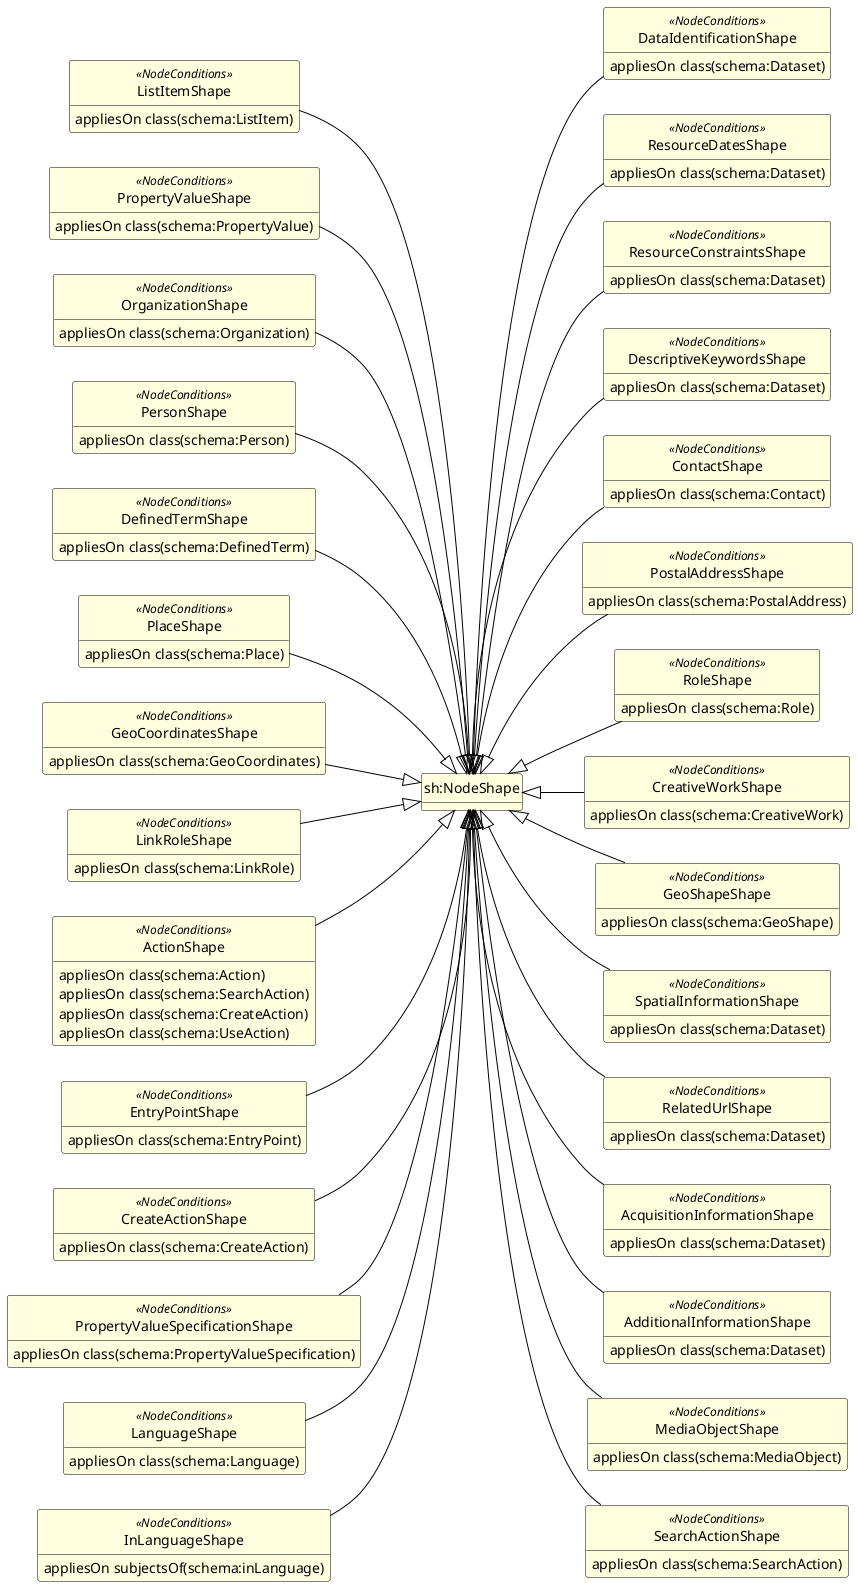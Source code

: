@startuml


skinparam Property {
BackgroundColor LightBlue
BorderColor Black
  ArrowColor Black
  linetype Ortho
}

skinparam Class {
BackgroundColor LightGreen
BorderColor Black
ArrowColor Black
linetype Ortho
}

skinparam class {
BorderColor Black
}

'skinparam enum {
'BackgroundColor LightYellow
'BorderColor Black
'ArrowColor Black
'linetype Ortho

'}

hide class circle
hide class attributes  

left to right direction

class ListItemShape <<NodeConditions>> #LightYellow {
'    IRI: "schema:ListItemShape"
    appliesOn class(schema:ListItem)
}

class DataIdentificationShape <<NodeConditions>> #LightYellow {
    appliesOn class(schema:Dataset)
}

class ResourceDatesShape <<NodeConditions>> #LightYellow {
    appliesOn class(schema:Dataset)
}

class ResourceConstraintsShape <<NodeConditions>> #LightYellow {
    appliesOn class(schema:Dataset)
}

class DescriptiveKeywordsShape <<NodeConditions>> #LightYellow {
    appliesOn class(schema:Dataset)
}

class ContactShape <<NodeConditions>> #LightYellow {
    appliesOn class(schema:Contact)
}

class PropertyValueShape <<NodeConditions>> #LightYellow {
    appliesOn class(schema:PropertyValue)
}

class OrganizationShape <<NodeConditions>> #LightYellow {
    appliesOn class(schema:Organization)
}

class PostalAddressShape <<NodeConditions>> #LightYellow {
    appliesOn class(schema:PostalAddress)
}

class PersonShape <<NodeConditions>> #LightYellow {
    appliesOn class(schema:Person)
}

class RoleShape <<NodeConditions>> #LightYellow {
    appliesOn class(schema:Role)
}

class CreativeWorkShape <<NodeConditions>> #LightYellow {
    appliesOn class(schema:CreativeWork)
}

class DefinedTermShape <<NodeConditions>> #LightYellow {
    appliesOn class(schema:DefinedTerm)
}

class PlaceShape <<NodeConditions>> #LightYellow {
    appliesOn class(schema:Place)
}

class GeoShapeShape <<NodeConditions>> #LightYellow {
    appliesOn class(schema:GeoShape)
}

class SpatialInformationShape <<NodeConditions>> #LightYellow {
    appliesOn class(schema:Dataset)
}

class RelatedUrlShape <<NodeConditions>> #LightYellow {
    appliesOn class(schema:Dataset)
}

class AcquisitionInformationShape <<NodeConditions>> #LightYellow {
    appliesOn class(schema:Dataset)
}

class AdditionalInformationShape <<NodeConditions>> #LightYellow {
    appliesOn class(schema:Dataset)
}

class GeoCoordinatesShape <<NodeConditions>> #LightYellow {
    appliesOn class(schema:GeoCoordinates)
}

class LinkRoleShape <<NodeConditions>> #LightYellow {
    appliesOn class(schema:LinkRole)
}

class MediaObjectShape <<NodeConditions>> #LightYellow {
    appliesOn class(schema:MediaObject)
}

class ActionShape <<NodeConditions>> #LightYellow {
    appliesOn class(schema:Action)
    appliesOn class(schema:SearchAction)
    appliesOn class(schema:CreateAction)
    appliesOn class(schema:UseAction)
}

class EntryPointShape <<NodeConditions>> #LightYellow {
    appliesOn class(schema:EntryPoint)
}

class SearchActionShape <<NodeConditions>> #LightYellow {
    appliesOn class(schema:SearchAction)
}

class CreateActionShape <<NodeConditions>> #LightYellow {
    appliesOn class(schema:CreateAction)
}

class PropertyValueSpecificationShape <<NodeConditions>> #LightYellow {
    appliesOn class(schema:PropertyValueSpecification)
}

class LanguageShape <<NodeConditions>> #LightYellow {
    appliesOn class(schema:Language)
}

class InLanguageShape <<NodeConditions>> #LightYellow {
    appliesOn subjectsOf(schema:inLanguage)
}

' show "sh:NodeShape" attributes

class "sh:NodeShape" #LightYellow {
    IRI sh:NodeShape
}


DataIdentificationShape -up-|> "sh:NodeShape"
ResourceDatesShape -up-|> "sh:NodeShape"
AcquisitionInformationShape -up-|> "sh:NodeShape"
AdditionalInformationShape -up-|> "sh:NodeShape"
DescriptiveKeywordsShape -up-|> "sh:NodeShape"
SpatialInformationShape -up-|> "sh:NodeShape"
ResourceConstraintsShape -up-|> "sh:NodeShape"

ListItemShape --|> "sh:NodeShape"
PropertyValueShape --|> "sh:NodeShape"
ContactShape -up-|> "sh:NodeShape"
OrganizationShape --|> "sh:NodeShape"
PostalAddressShape -up-|> "sh:NodeShape"
PersonShape --|> "sh:NodeShape"
RoleShape -up-|> "sh:NodeShape"

CreativeWorkShape -up-|> "sh:NodeShape"

PlaceShape --|> "sh:NodeShape"
GeoShapeShape -up-|> "sh:NodeShape"
GeoCoordinatesShape --|> "sh:NodeShape"
RelatedUrlShape -up-|> "sh:NodeShape"
LinkRoleShape --|> "sh:NodeShape"
MediaObjectShape -up-|> "sh:NodeShape"
ActionShape --|> "sh:NodeShape"
SearchActionShape -up-|> "sh:NodeShape"
CreateActionShape --|> "sh:NodeShape"
EntryPointShape --|> "sh:NodeShape"
LanguageShape --|> "sh:NodeShape"
InLanguageShape --|> "sh:NodeShape"
DefinedTermShape --|> "sh:NodeShape"
PropertyValueSpecificationShape --|> "sh:NodeShape"


@enduml
